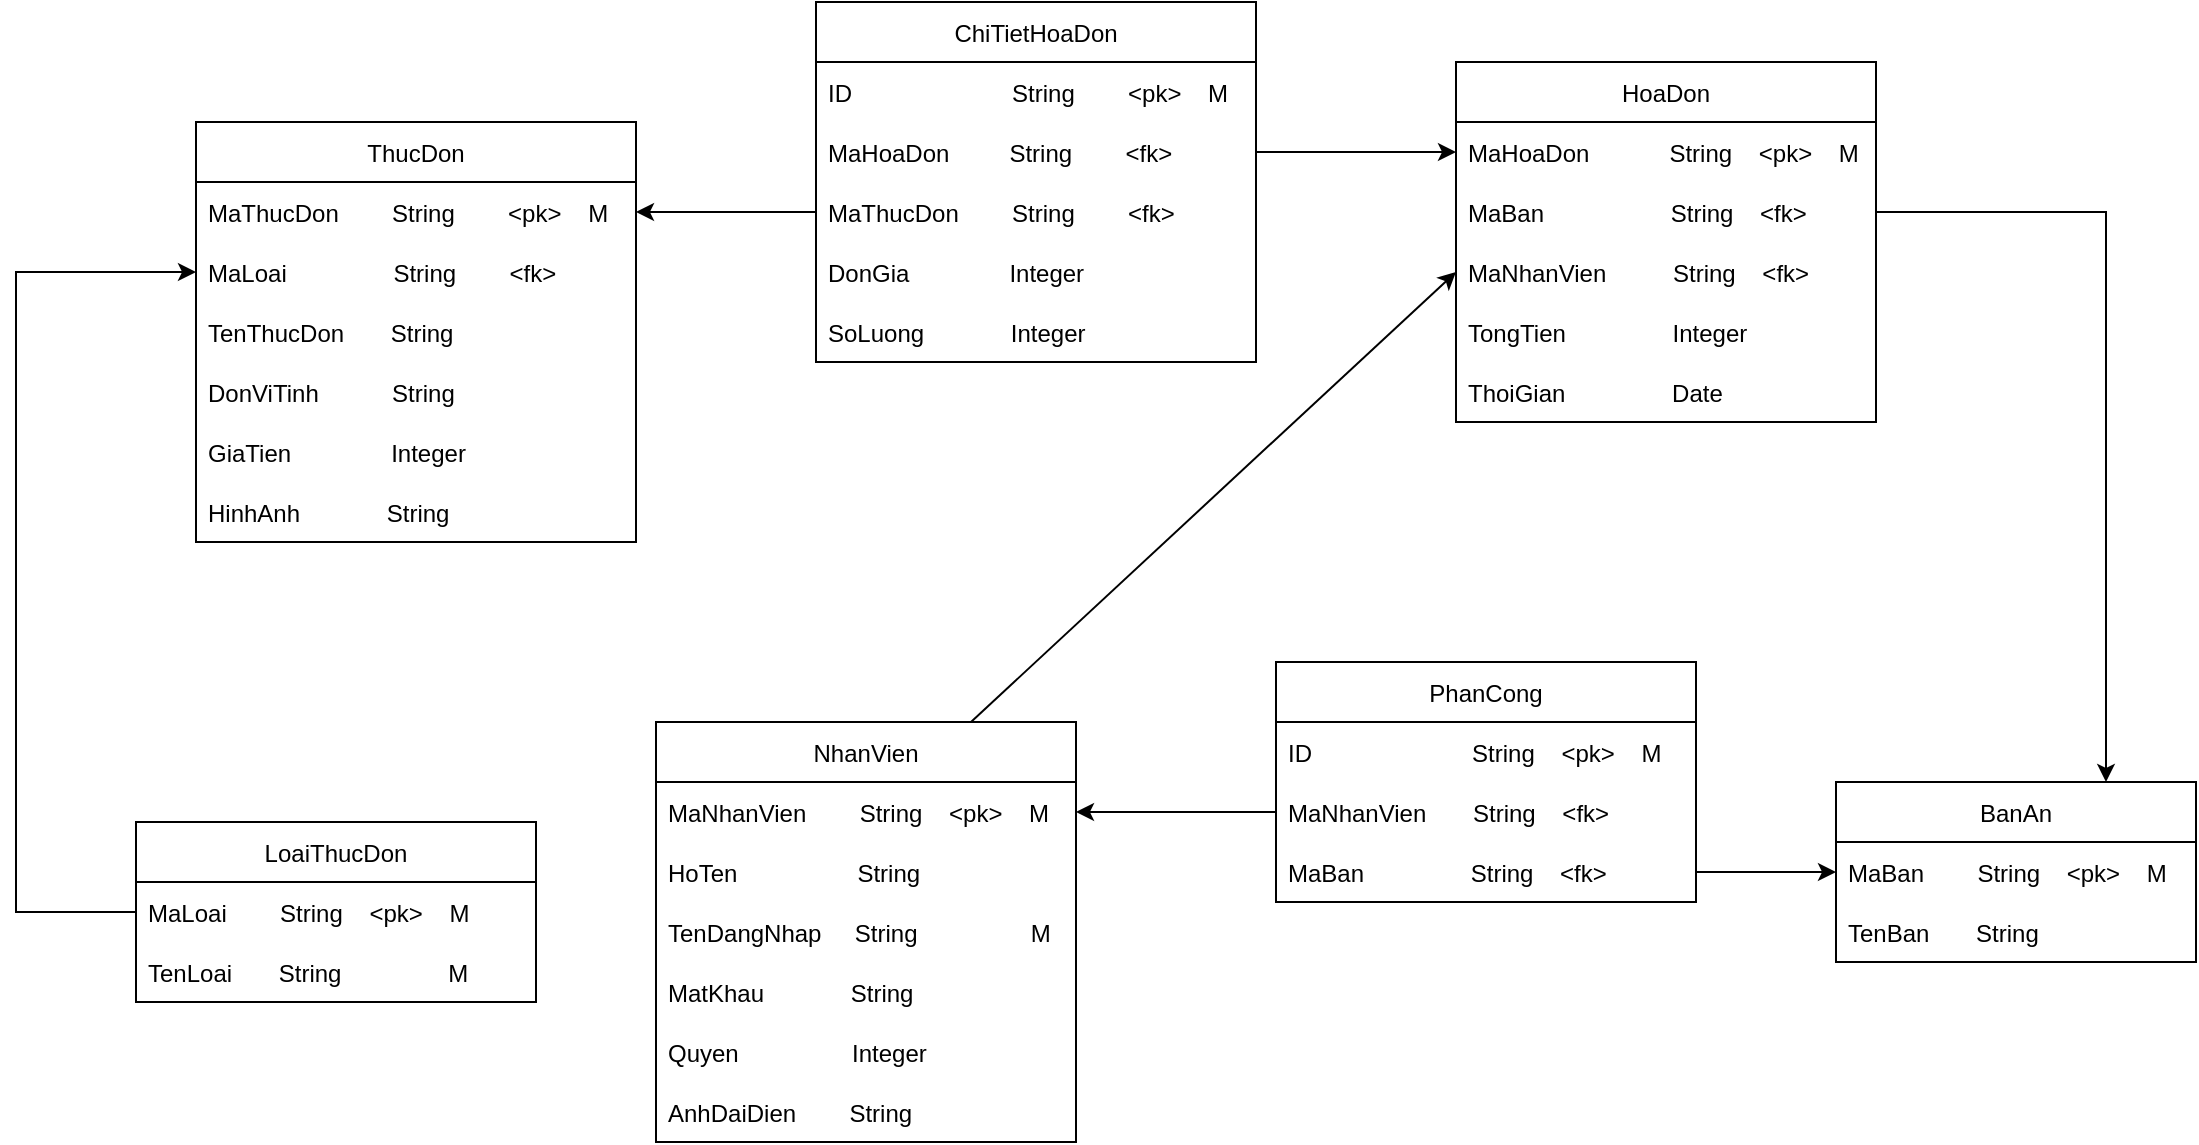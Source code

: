 <mxfile version="20.0.1" type="device"><diagram id="pdXnmMSmXS42SVrlKghY" name="Page-1"><mxGraphModel dx="1422" dy="737" grid="1" gridSize="10" guides="1" tooltips="1" connect="1" arrows="1" fold="1" page="1" pageScale="1" pageWidth="850" pageHeight="1100" math="0" shadow="0"><root><mxCell id="0"/><mxCell id="1" parent="0"/><mxCell id="4IgR_V4Tcj1cb3yjb1Wa-1" value="ThucDon" style="swimlane;fontStyle=0;childLayout=stackLayout;horizontal=1;startSize=30;horizontalStack=0;resizeParent=1;resizeParentMax=0;resizeLast=0;collapsible=1;marginBottom=0;" vertex="1" parent="1"><mxGeometry x="230" y="320" width="220" height="210" as="geometry"/></mxCell><mxCell id="4IgR_V4Tcj1cb3yjb1Wa-2" value="MaThucDon        String        &lt;pk&gt;    M" style="text;strokeColor=none;fillColor=none;align=left;verticalAlign=middle;spacingLeft=4;spacingRight=4;overflow=hidden;points=[[0,0.5],[1,0.5]];portConstraint=eastwest;rotatable=0;" vertex="1" parent="4IgR_V4Tcj1cb3yjb1Wa-1"><mxGeometry y="30" width="220" height="30" as="geometry"/></mxCell><mxCell id="4IgR_V4Tcj1cb3yjb1Wa-3" value="MaLoai                String        &lt;fk&gt; " style="text;strokeColor=none;fillColor=none;align=left;verticalAlign=middle;spacingLeft=4;spacingRight=4;overflow=hidden;points=[[0,0.5],[1,0.5]];portConstraint=eastwest;rotatable=0;" vertex="1" parent="4IgR_V4Tcj1cb3yjb1Wa-1"><mxGeometry y="60" width="220" height="30" as="geometry"/></mxCell><mxCell id="4IgR_V4Tcj1cb3yjb1Wa-4" value="TenThucDon       String" style="text;strokeColor=none;fillColor=none;align=left;verticalAlign=middle;spacingLeft=4;spacingRight=4;overflow=hidden;points=[[0,0.5],[1,0.5]];portConstraint=eastwest;rotatable=0;" vertex="1" parent="4IgR_V4Tcj1cb3yjb1Wa-1"><mxGeometry y="90" width="220" height="30" as="geometry"/></mxCell><mxCell id="4IgR_V4Tcj1cb3yjb1Wa-5" value="DonViTinh           String" style="text;strokeColor=none;fillColor=none;align=left;verticalAlign=middle;spacingLeft=4;spacingRight=4;overflow=hidden;points=[[0,0.5],[1,0.5]];portConstraint=eastwest;rotatable=0;" vertex="1" parent="4IgR_V4Tcj1cb3yjb1Wa-1"><mxGeometry y="120" width="220" height="30" as="geometry"/></mxCell><mxCell id="4IgR_V4Tcj1cb3yjb1Wa-6" value="GiaTien               Integer" style="text;strokeColor=none;fillColor=none;align=left;verticalAlign=middle;spacingLeft=4;spacingRight=4;overflow=hidden;points=[[0,0.5],[1,0.5]];portConstraint=eastwest;rotatable=0;" vertex="1" parent="4IgR_V4Tcj1cb3yjb1Wa-1"><mxGeometry y="150" width="220" height="30" as="geometry"/></mxCell><mxCell id="4IgR_V4Tcj1cb3yjb1Wa-7" value="HinhAnh             String" style="text;strokeColor=none;fillColor=none;align=left;verticalAlign=middle;spacingLeft=4;spacingRight=4;overflow=hidden;points=[[0,0.5],[1,0.5]];portConstraint=eastwest;rotatable=0;" vertex="1" parent="4IgR_V4Tcj1cb3yjb1Wa-1"><mxGeometry y="180" width="220" height="30" as="geometry"/></mxCell><mxCell id="4IgR_V4Tcj1cb3yjb1Wa-8" value="LoaiThucDon" style="swimlane;fontStyle=0;childLayout=stackLayout;horizontal=1;startSize=30;horizontalStack=0;resizeParent=1;resizeParentMax=0;resizeLast=0;collapsible=1;marginBottom=0;" vertex="1" parent="1"><mxGeometry x="200" y="670" width="200" height="90" as="geometry"><mxRectangle x="150" y="430" width="80" height="30" as="alternateBounds"/></mxGeometry></mxCell><mxCell id="4IgR_V4Tcj1cb3yjb1Wa-9" value="MaLoai        String    &lt;pk&gt;    M" style="text;strokeColor=none;fillColor=none;align=left;verticalAlign=middle;spacingLeft=4;spacingRight=4;overflow=hidden;points=[[0,0.5],[1,0.5]];portConstraint=eastwest;rotatable=0;" vertex="1" parent="4IgR_V4Tcj1cb3yjb1Wa-8"><mxGeometry y="30" width="200" height="30" as="geometry"/></mxCell><mxCell id="4IgR_V4Tcj1cb3yjb1Wa-10" value="TenLoai       String                M" style="text;strokeColor=none;fillColor=none;align=left;verticalAlign=middle;spacingLeft=4;spacingRight=4;overflow=hidden;points=[[0,0.5],[1,0.5]];portConstraint=eastwest;rotatable=0;" vertex="1" parent="4IgR_V4Tcj1cb3yjb1Wa-8"><mxGeometry y="60" width="200" height="30" as="geometry"/></mxCell><mxCell id="4IgR_V4Tcj1cb3yjb1Wa-11" value="ChiTietHoaDon" style="swimlane;fontStyle=0;childLayout=stackLayout;horizontal=1;startSize=30;horizontalStack=0;resizeParent=1;resizeParentMax=0;resizeLast=0;collapsible=1;marginBottom=0;" vertex="1" parent="1"><mxGeometry x="540" y="260" width="220" height="180" as="geometry"/></mxCell><mxCell id="4IgR_V4Tcj1cb3yjb1Wa-12" value="ID                        String        &lt;pk&gt;    M" style="text;strokeColor=none;fillColor=none;align=left;verticalAlign=middle;spacingLeft=4;spacingRight=4;overflow=hidden;points=[[0,0.5],[1,0.5]];portConstraint=eastwest;rotatable=0;" vertex="1" parent="4IgR_V4Tcj1cb3yjb1Wa-11"><mxGeometry y="30" width="220" height="30" as="geometry"/></mxCell><mxCell id="4IgR_V4Tcj1cb3yjb1Wa-13" value="MaHoaDon         String        &lt;fk&gt;" style="text;strokeColor=none;fillColor=none;align=left;verticalAlign=middle;spacingLeft=4;spacingRight=4;overflow=hidden;points=[[0,0.5],[1,0.5]];portConstraint=eastwest;rotatable=0;" vertex="1" parent="4IgR_V4Tcj1cb3yjb1Wa-11"><mxGeometry y="60" width="220" height="30" as="geometry"/></mxCell><mxCell id="4IgR_V4Tcj1cb3yjb1Wa-14" value="MaThucDon        String        &lt;fk&gt;" style="text;strokeColor=none;fillColor=none;align=left;verticalAlign=middle;spacingLeft=4;spacingRight=4;overflow=hidden;points=[[0,0.5],[1,0.5]];portConstraint=eastwest;rotatable=0;" vertex="1" parent="4IgR_V4Tcj1cb3yjb1Wa-11"><mxGeometry y="90" width="220" height="30" as="geometry"/></mxCell><mxCell id="4IgR_V4Tcj1cb3yjb1Wa-15" value="DonGia               Integer" style="text;strokeColor=none;fillColor=none;align=left;verticalAlign=middle;spacingLeft=4;spacingRight=4;overflow=hidden;points=[[0,0.5],[1,0.5]];portConstraint=eastwest;rotatable=0;" vertex="1" parent="4IgR_V4Tcj1cb3yjb1Wa-11"><mxGeometry y="120" width="220" height="30" as="geometry"/></mxCell><mxCell id="4IgR_V4Tcj1cb3yjb1Wa-16" value="SoLuong             Integer" style="text;strokeColor=none;fillColor=none;align=left;verticalAlign=middle;spacingLeft=4;spacingRight=4;overflow=hidden;points=[[0,0.5],[1,0.5]];portConstraint=eastwest;rotatable=0;" vertex="1" parent="4IgR_V4Tcj1cb3yjb1Wa-11"><mxGeometry y="150" width="220" height="30" as="geometry"/></mxCell><mxCell id="4IgR_V4Tcj1cb3yjb1Wa-17" value="HoaDon" style="swimlane;fontStyle=0;childLayout=stackLayout;horizontal=1;startSize=30;horizontalStack=0;resizeParent=1;resizeParentMax=0;resizeLast=0;collapsible=1;marginBottom=0;" vertex="1" parent="1"><mxGeometry x="860" y="290" width="210" height="180" as="geometry"/></mxCell><mxCell id="4IgR_V4Tcj1cb3yjb1Wa-18" value="MaHoaDon            String    &lt;pk&gt;    M        " style="text;strokeColor=none;fillColor=none;align=left;verticalAlign=middle;spacingLeft=4;spacingRight=4;overflow=hidden;points=[[0,0.5],[1,0.5]];portConstraint=eastwest;rotatable=0;" vertex="1" parent="4IgR_V4Tcj1cb3yjb1Wa-17"><mxGeometry y="30" width="210" height="30" as="geometry"/></mxCell><mxCell id="4IgR_V4Tcj1cb3yjb1Wa-19" value="MaBan                   String    &lt;fk&gt; " style="text;strokeColor=none;fillColor=none;align=left;verticalAlign=middle;spacingLeft=4;spacingRight=4;overflow=hidden;points=[[0,0.5],[1,0.5]];portConstraint=eastwest;rotatable=0;" vertex="1" parent="4IgR_V4Tcj1cb3yjb1Wa-17"><mxGeometry y="60" width="210" height="30" as="geometry"/></mxCell><mxCell id="4IgR_V4Tcj1cb3yjb1Wa-20" value="MaNhanVien          String    &lt;fk&gt;" style="text;strokeColor=none;fillColor=none;align=left;verticalAlign=middle;spacingLeft=4;spacingRight=4;overflow=hidden;points=[[0,0.5],[1,0.5]];portConstraint=eastwest;rotatable=0;" vertex="1" parent="4IgR_V4Tcj1cb3yjb1Wa-17"><mxGeometry y="90" width="210" height="30" as="geometry"/></mxCell><mxCell id="4IgR_V4Tcj1cb3yjb1Wa-21" value="TongTien                Integer" style="text;strokeColor=none;fillColor=none;align=left;verticalAlign=middle;spacingLeft=4;spacingRight=4;overflow=hidden;points=[[0,0.5],[1,0.5]];portConstraint=eastwest;rotatable=0;" vertex="1" parent="4IgR_V4Tcj1cb3yjb1Wa-17"><mxGeometry y="120" width="210" height="30" as="geometry"/></mxCell><mxCell id="4IgR_V4Tcj1cb3yjb1Wa-22" value="ThoiGian                Date" style="text;strokeColor=none;fillColor=none;align=left;verticalAlign=middle;spacingLeft=4;spacingRight=4;overflow=hidden;points=[[0,0.5],[1,0.5]];portConstraint=eastwest;rotatable=0;" vertex="1" parent="4IgR_V4Tcj1cb3yjb1Wa-17"><mxGeometry y="150" width="210" height="30" as="geometry"/></mxCell><mxCell id="4IgR_V4Tcj1cb3yjb1Wa-23" value="BanAn" style="swimlane;fontStyle=0;childLayout=stackLayout;horizontal=1;startSize=30;horizontalStack=0;resizeParent=1;resizeParentMax=0;resizeLast=0;collapsible=1;marginBottom=0;" vertex="1" parent="1"><mxGeometry x="1050" y="650" width="180" height="90" as="geometry"/></mxCell><mxCell id="4IgR_V4Tcj1cb3yjb1Wa-24" value="MaBan        String    &lt;pk&gt;    M" style="text;strokeColor=none;fillColor=none;align=left;verticalAlign=middle;spacingLeft=4;spacingRight=4;overflow=hidden;points=[[0,0.5],[1,0.5]];portConstraint=eastwest;rotatable=0;" vertex="1" parent="4IgR_V4Tcj1cb3yjb1Wa-23"><mxGeometry y="30" width="180" height="30" as="geometry"/></mxCell><mxCell id="4IgR_V4Tcj1cb3yjb1Wa-25" value="TenBan       String" style="text;strokeColor=none;fillColor=none;align=left;verticalAlign=middle;spacingLeft=4;spacingRight=4;overflow=hidden;points=[[0,0.5],[1,0.5]];portConstraint=eastwest;rotatable=0;" vertex="1" parent="4IgR_V4Tcj1cb3yjb1Wa-23"><mxGeometry y="60" width="180" height="30" as="geometry"/></mxCell><mxCell id="4IgR_V4Tcj1cb3yjb1Wa-26" value="NhanVien" style="swimlane;fontStyle=0;childLayout=stackLayout;horizontal=1;startSize=30;horizontalStack=0;resizeParent=1;resizeParentMax=0;resizeLast=0;collapsible=1;marginBottom=0;" vertex="1" parent="1"><mxGeometry x="460" y="620" width="210" height="210" as="geometry"/></mxCell><mxCell id="4IgR_V4Tcj1cb3yjb1Wa-27" value="MaNhanVien        String    &lt;pk&gt;    M" style="text;strokeColor=none;fillColor=none;align=left;verticalAlign=middle;spacingLeft=4;spacingRight=4;overflow=hidden;points=[[0,0.5],[1,0.5]];portConstraint=eastwest;rotatable=0;" vertex="1" parent="4IgR_V4Tcj1cb3yjb1Wa-26"><mxGeometry y="30" width="210" height="30" as="geometry"/></mxCell><mxCell id="4IgR_V4Tcj1cb3yjb1Wa-28" value="HoTen                  String " style="text;strokeColor=none;fillColor=none;align=left;verticalAlign=middle;spacingLeft=4;spacingRight=4;overflow=hidden;points=[[0,0.5],[1,0.5]];portConstraint=eastwest;rotatable=0;" vertex="1" parent="4IgR_V4Tcj1cb3yjb1Wa-26"><mxGeometry y="60" width="210" height="30" as="geometry"/></mxCell><mxCell id="4IgR_V4Tcj1cb3yjb1Wa-29" value="TenDangNhap     String                 M" style="text;strokeColor=none;fillColor=none;align=left;verticalAlign=middle;spacingLeft=4;spacingRight=4;overflow=hidden;points=[[0,0.5],[1,0.5]];portConstraint=eastwest;rotatable=0;" vertex="1" parent="4IgR_V4Tcj1cb3yjb1Wa-26"><mxGeometry y="90" width="210" height="30" as="geometry"/></mxCell><mxCell id="4IgR_V4Tcj1cb3yjb1Wa-30" value="MatKhau             String" style="text;strokeColor=none;fillColor=none;align=left;verticalAlign=middle;spacingLeft=4;spacingRight=4;overflow=hidden;points=[[0,0.5],[1,0.5]];portConstraint=eastwest;rotatable=0;" vertex="1" parent="4IgR_V4Tcj1cb3yjb1Wa-26"><mxGeometry y="120" width="210" height="30" as="geometry"/></mxCell><mxCell id="4IgR_V4Tcj1cb3yjb1Wa-31" value="Quyen                 Integer" style="text;strokeColor=none;fillColor=none;align=left;verticalAlign=middle;spacingLeft=4;spacingRight=4;overflow=hidden;points=[[0,0.5],[1,0.5]];portConstraint=eastwest;rotatable=0;" vertex="1" parent="4IgR_V4Tcj1cb3yjb1Wa-26"><mxGeometry y="150" width="210" height="30" as="geometry"/></mxCell><mxCell id="4IgR_V4Tcj1cb3yjb1Wa-32" value="AnhDaiDien        String" style="text;strokeColor=none;fillColor=none;align=left;verticalAlign=middle;spacingLeft=4;spacingRight=4;overflow=hidden;points=[[0,0.5],[1,0.5]];portConstraint=eastwest;rotatable=0;" vertex="1" parent="4IgR_V4Tcj1cb3yjb1Wa-26"><mxGeometry y="180" width="210" height="30" as="geometry"/></mxCell><mxCell id="4IgR_V4Tcj1cb3yjb1Wa-54" value="PhanCong" style="swimlane;fontStyle=0;childLayout=stackLayout;horizontal=1;startSize=30;horizontalStack=0;resizeParent=1;resizeParentMax=0;resizeLast=0;collapsible=1;marginBottom=0;" vertex="1" parent="1"><mxGeometry x="770" y="590" width="210" height="120" as="geometry"/></mxCell><mxCell id="4IgR_V4Tcj1cb3yjb1Wa-58" value="ID                        String    &lt;pk&gt;    M" style="text;strokeColor=none;fillColor=none;align=left;verticalAlign=middle;spacingLeft=4;spacingRight=4;overflow=hidden;points=[[0,0.5],[1,0.5]];portConstraint=eastwest;rotatable=0;" vertex="1" parent="4IgR_V4Tcj1cb3yjb1Wa-54"><mxGeometry y="30" width="210" height="30" as="geometry"/></mxCell><mxCell id="4IgR_V4Tcj1cb3yjb1Wa-55" value="MaNhanVien       String    &lt;fk&gt; " style="text;strokeColor=none;fillColor=none;align=left;verticalAlign=middle;spacingLeft=4;spacingRight=4;overflow=hidden;points=[[0,0.5],[1,0.5]];portConstraint=eastwest;rotatable=0;" vertex="1" parent="4IgR_V4Tcj1cb3yjb1Wa-54"><mxGeometry y="60" width="210" height="30" as="geometry"/></mxCell><mxCell id="4IgR_V4Tcj1cb3yjb1Wa-56" value="MaBan                String    &lt;fk&gt;" style="text;strokeColor=none;fillColor=none;align=left;verticalAlign=middle;spacingLeft=4;spacingRight=4;overflow=hidden;points=[[0,0.5],[1,0.5]];portConstraint=eastwest;rotatable=0;" vertex="1" parent="4IgR_V4Tcj1cb3yjb1Wa-54"><mxGeometry y="90" width="210" height="30" as="geometry"/></mxCell><mxCell id="4IgR_V4Tcj1cb3yjb1Wa-61" value="" style="endArrow=classic;html=1;rounded=0;exitX=0;exitY=0.5;exitDx=0;exitDy=0;entryX=0;entryY=0.5;entryDx=0;entryDy=0;" edge="1" parent="1" source="4IgR_V4Tcj1cb3yjb1Wa-9" target="4IgR_V4Tcj1cb3yjb1Wa-3"><mxGeometry width="50" height="50" relative="1" as="geometry"><mxPoint x="600" y="550" as="sourcePoint"/><mxPoint x="650" y="500" as="targetPoint"/><Array as="points"><mxPoint x="140" y="715"/><mxPoint x="140" y="395"/></Array></mxGeometry></mxCell><mxCell id="4IgR_V4Tcj1cb3yjb1Wa-62" value="" style="endArrow=classic;html=1;rounded=0;exitX=0;exitY=0.5;exitDx=0;exitDy=0;entryX=1;entryY=0.5;entryDx=0;entryDy=0;" edge="1" parent="1" source="4IgR_V4Tcj1cb3yjb1Wa-14" target="4IgR_V4Tcj1cb3yjb1Wa-2"><mxGeometry width="50" height="50" relative="1" as="geometry"><mxPoint x="600" y="550" as="sourcePoint"/><mxPoint x="650" y="500" as="targetPoint"/></mxGeometry></mxCell><mxCell id="4IgR_V4Tcj1cb3yjb1Wa-63" value="" style="endArrow=classic;html=1;rounded=0;exitX=1;exitY=0.5;exitDx=0;exitDy=0;entryX=0;entryY=0.5;entryDx=0;entryDy=0;" edge="1" parent="1" source="4IgR_V4Tcj1cb3yjb1Wa-13" target="4IgR_V4Tcj1cb3yjb1Wa-18"><mxGeometry width="50" height="50" relative="1" as="geometry"><mxPoint x="600" y="550" as="sourcePoint"/><mxPoint x="650" y="500" as="targetPoint"/></mxGeometry></mxCell><mxCell id="4IgR_V4Tcj1cb3yjb1Wa-64" value="" style="endArrow=classic;html=1;rounded=0;exitX=0;exitY=0.5;exitDx=0;exitDy=0;entryX=1;entryY=0.5;entryDx=0;entryDy=0;" edge="1" parent="1" source="4IgR_V4Tcj1cb3yjb1Wa-55" target="4IgR_V4Tcj1cb3yjb1Wa-27"><mxGeometry width="50" height="50" relative="1" as="geometry"><mxPoint x="600" y="550" as="sourcePoint"/><mxPoint x="650" y="500" as="targetPoint"/></mxGeometry></mxCell><mxCell id="4IgR_V4Tcj1cb3yjb1Wa-65" value="" style="endArrow=classic;html=1;rounded=0;exitX=1;exitY=0.5;exitDx=0;exitDy=0;entryX=0;entryY=0.5;entryDx=0;entryDy=0;" edge="1" parent="1" source="4IgR_V4Tcj1cb3yjb1Wa-56" target="4IgR_V4Tcj1cb3yjb1Wa-24"><mxGeometry width="50" height="50" relative="1" as="geometry"><mxPoint x="600" y="550" as="sourcePoint"/><mxPoint x="650" y="500" as="targetPoint"/></mxGeometry></mxCell><mxCell id="4IgR_V4Tcj1cb3yjb1Wa-67" value="" style="endArrow=classic;html=1;rounded=0;exitX=1;exitY=0.5;exitDx=0;exitDy=0;entryX=0.75;entryY=0;entryDx=0;entryDy=0;" edge="1" parent="1" source="4IgR_V4Tcj1cb3yjb1Wa-19" target="4IgR_V4Tcj1cb3yjb1Wa-23"><mxGeometry width="50" height="50" relative="1" as="geometry"><mxPoint x="600" y="550" as="sourcePoint"/><mxPoint x="650" y="500" as="targetPoint"/><Array as="points"><mxPoint x="1185" y="365"/></Array></mxGeometry></mxCell><mxCell id="4IgR_V4Tcj1cb3yjb1Wa-68" value="" style="endArrow=classic;html=1;rounded=0;exitX=0.75;exitY=0;exitDx=0;exitDy=0;entryX=0;entryY=0.5;entryDx=0;entryDy=0;" edge="1" parent="1" source="4IgR_V4Tcj1cb3yjb1Wa-26" target="4IgR_V4Tcj1cb3yjb1Wa-20"><mxGeometry width="50" height="50" relative="1" as="geometry"><mxPoint x="600" y="550" as="sourcePoint"/><mxPoint x="650" y="500" as="targetPoint"/></mxGeometry></mxCell></root></mxGraphModel></diagram></mxfile>